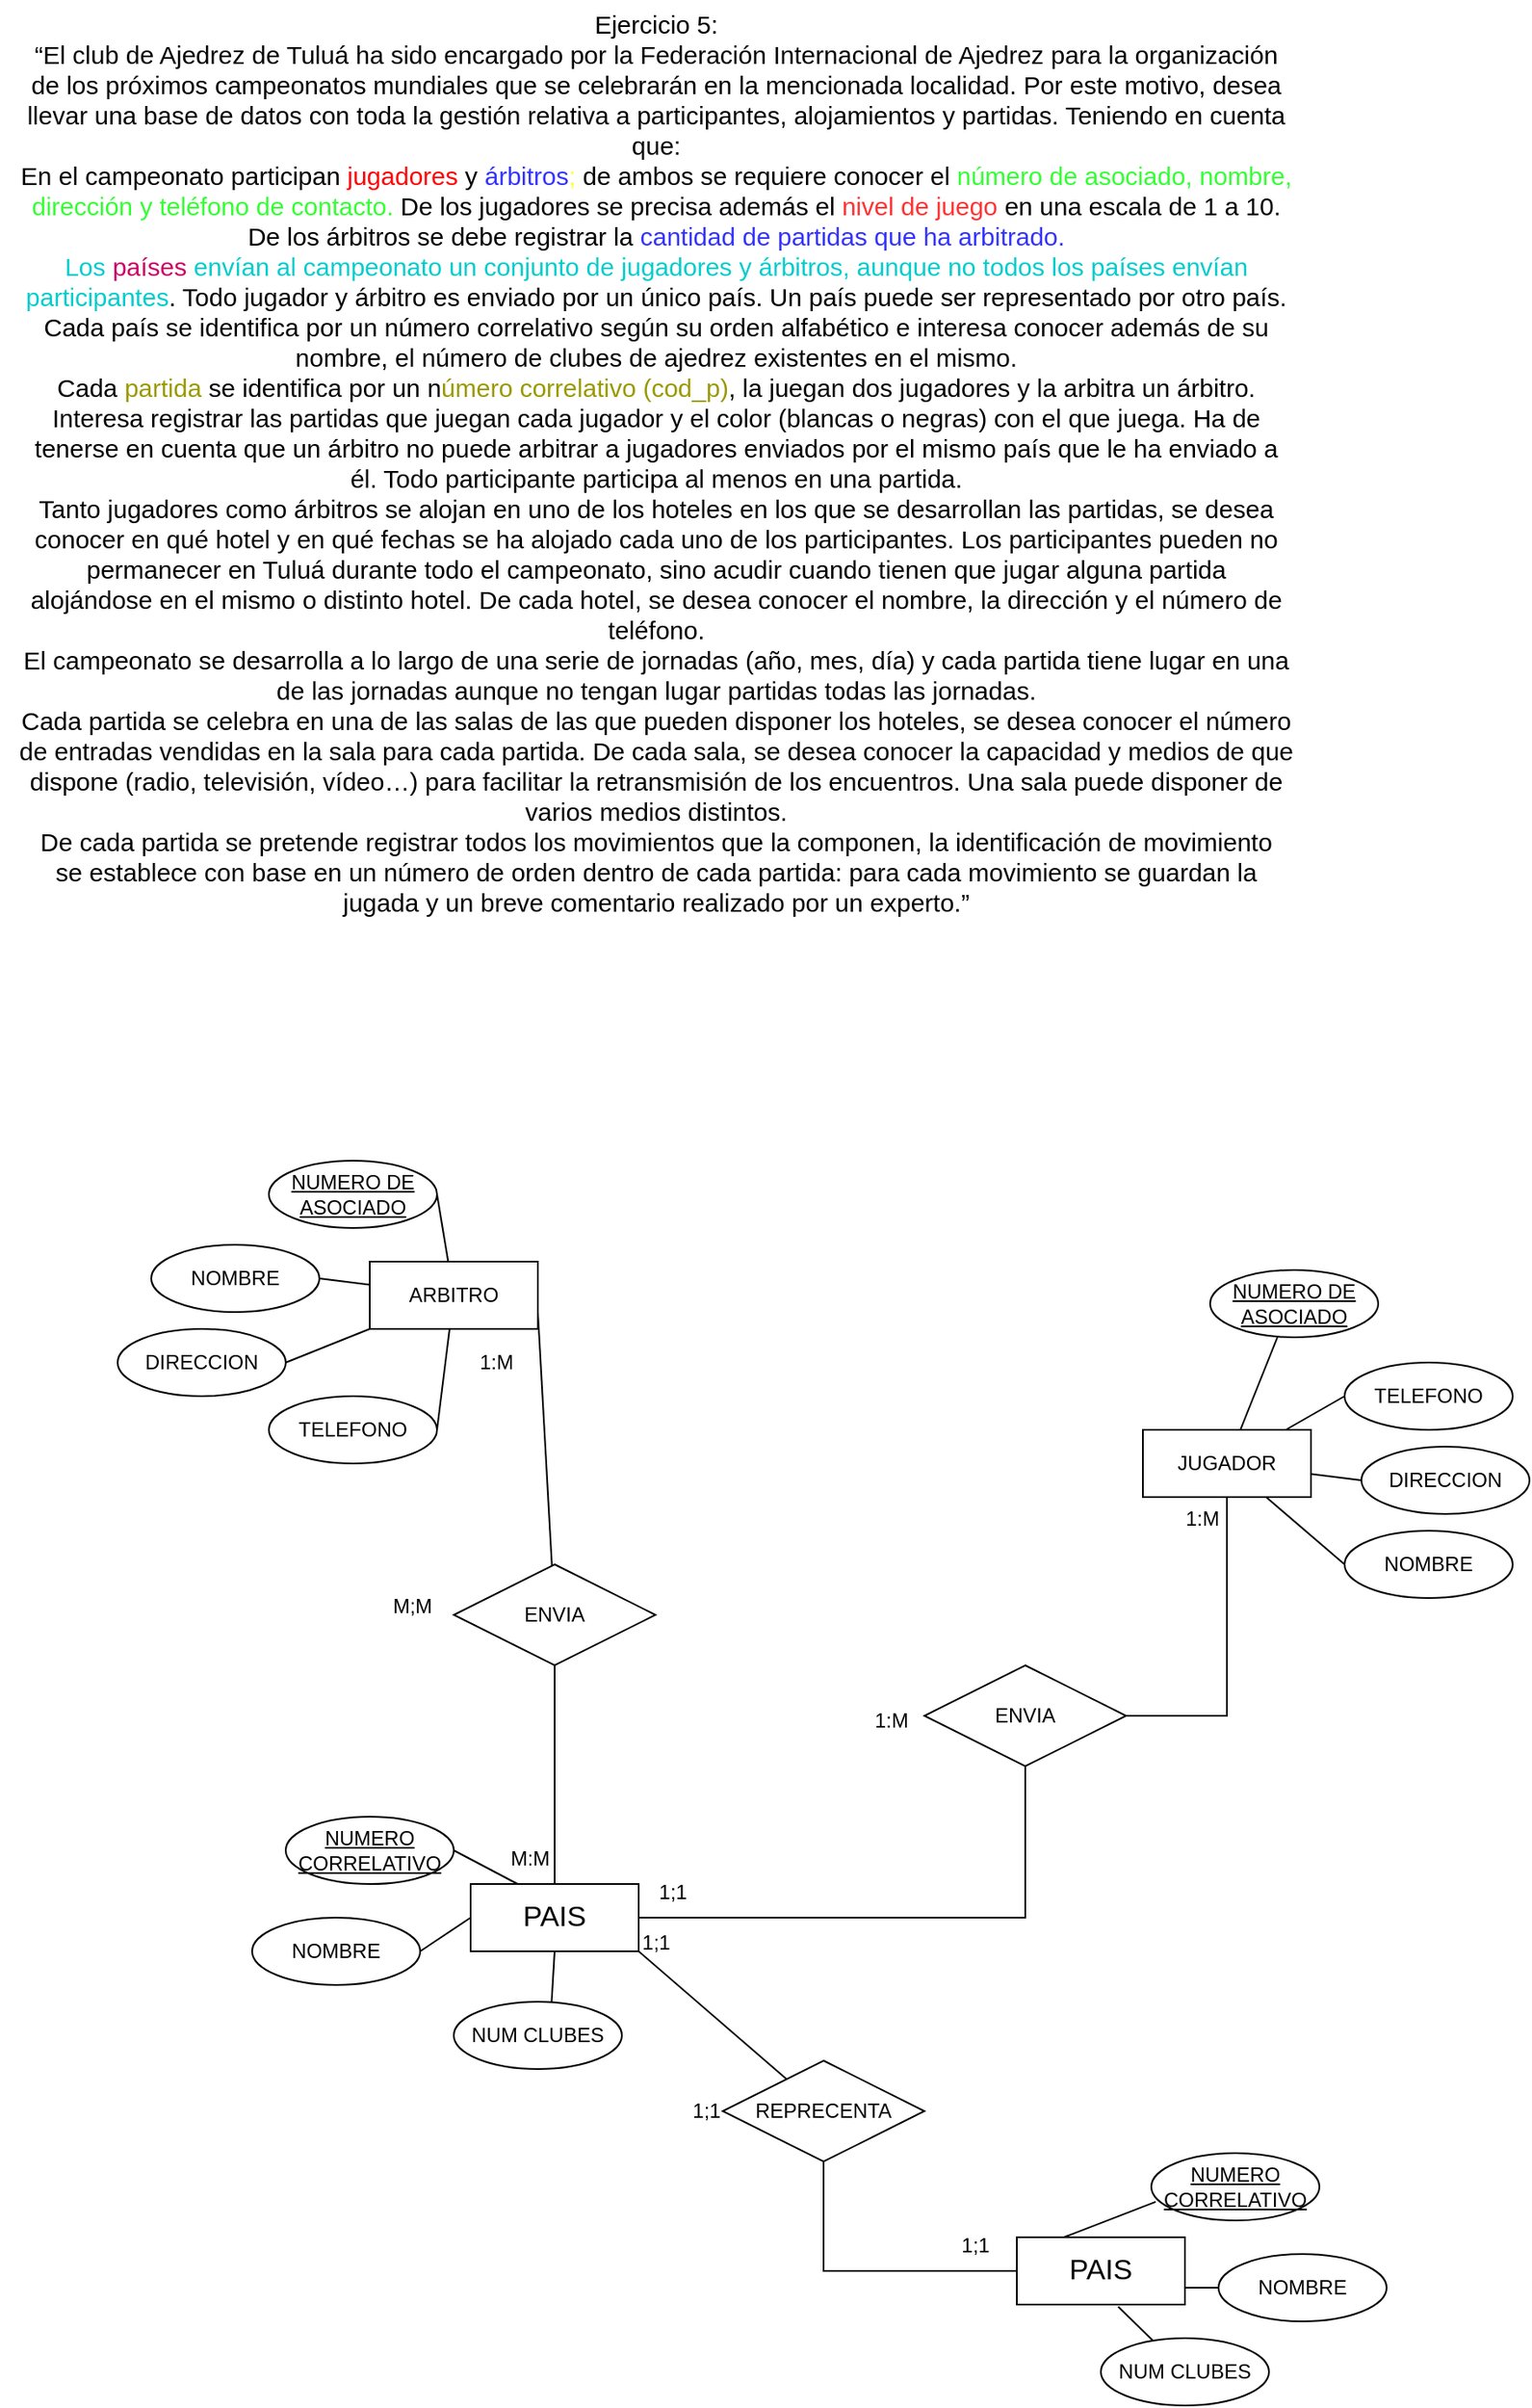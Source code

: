 <mxfile version="21.7.2" type="github">
  <diagram id="R2lEEEUBdFMjLlhIrx00" name="Page-1">
    <mxGraphModel dx="1035" dy="1464" grid="1" gridSize="10" guides="1" tooltips="1" connect="1" arrows="1" fold="1" page="1" pageScale="1" pageWidth="1100" pageHeight="850" background="none" math="0" shadow="0" extFonts="Permanent Marker^https://fonts.googleapis.com/css?family=Permanent+Marker">
      <root>
        <mxCell id="0" />
        <mxCell id="1" parent="0" />
        <mxCell id="Y1Qn_ceeOtPsz5CFs5J6-47" style="rounded=0;orthogonalLoop=1;jettySize=auto;html=1;entryX=1;entryY=0.5;entryDx=0;entryDy=0;endArrow=none;endFill=0;labelBackgroundColor=none;fontColor=default;" edge="1" parent="1" source="Y1Qn_ceeOtPsz5CFs5J6-31" target="Y1Qn_ceeOtPsz5CFs5J6-46">
          <mxGeometry relative="1" as="geometry" />
        </mxCell>
        <mxCell id="Y1Qn_ceeOtPsz5CFs5J6-48" style="rounded=0;orthogonalLoop=1;jettySize=auto;html=1;entryX=1;entryY=0.5;entryDx=0;entryDy=0;endArrow=none;endFill=0;labelBackgroundColor=none;fontColor=default;" edge="1" parent="1" source="Y1Qn_ceeOtPsz5CFs5J6-31" target="Y1Qn_ceeOtPsz5CFs5J6-38">
          <mxGeometry relative="1" as="geometry" />
        </mxCell>
        <mxCell id="Y1Qn_ceeOtPsz5CFs5J6-49" style="rounded=0;orthogonalLoop=1;jettySize=auto;html=1;entryX=1;entryY=0.5;entryDx=0;entryDy=0;endArrow=none;endFill=0;labelBackgroundColor=none;fontColor=default;" edge="1" parent="1" source="Y1Qn_ceeOtPsz5CFs5J6-31" target="Y1Qn_ceeOtPsz5CFs5J6-40">
          <mxGeometry relative="1" as="geometry" />
        </mxCell>
        <mxCell id="Y1Qn_ceeOtPsz5CFs5J6-31" value="ARBITRO" style="whiteSpace=wrap;html=1;align=center;labelBackgroundColor=none;" vertex="1" parent="1">
          <mxGeometry x="250" y="-50" width="100" height="40" as="geometry" />
        </mxCell>
        <mxCell id="Y1Qn_ceeOtPsz5CFs5J6-51" style="rounded=0;orthogonalLoop=1;jettySize=auto;html=1;entryX=0.4;entryY=1;entryDx=0;entryDy=0;entryPerimeter=0;endArrow=none;endFill=0;labelBackgroundColor=none;fontColor=default;" edge="1" parent="1" source="Y1Qn_ceeOtPsz5CFs5J6-32" target="Y1Qn_ceeOtPsz5CFs5J6-45">
          <mxGeometry relative="1" as="geometry" />
        </mxCell>
        <mxCell id="Y1Qn_ceeOtPsz5CFs5J6-52" style="rounded=0;orthogonalLoop=1;jettySize=auto;html=1;entryX=0;entryY=0.5;entryDx=0;entryDy=0;endArrow=none;endFill=0;labelBackgroundColor=none;fontColor=default;" edge="1" parent="1" source="Y1Qn_ceeOtPsz5CFs5J6-32" target="Y1Qn_ceeOtPsz5CFs5J6-43">
          <mxGeometry relative="1" as="geometry" />
        </mxCell>
        <mxCell id="Y1Qn_ceeOtPsz5CFs5J6-53" style="rounded=0;orthogonalLoop=1;jettySize=auto;html=1;entryX=0;entryY=0.5;entryDx=0;entryDy=0;endArrow=none;endFill=0;labelBackgroundColor=none;fontColor=default;" edge="1" parent="1" source="Y1Qn_ceeOtPsz5CFs5J6-32" target="Y1Qn_ceeOtPsz5CFs5J6-42">
          <mxGeometry relative="1" as="geometry" />
        </mxCell>
        <mxCell id="Y1Qn_ceeOtPsz5CFs5J6-54" style="rounded=0;orthogonalLoop=1;jettySize=auto;html=1;entryX=0;entryY=0.5;entryDx=0;entryDy=0;endArrow=none;endFill=0;labelBackgroundColor=none;fontColor=default;" edge="1" parent="1" source="Y1Qn_ceeOtPsz5CFs5J6-32" target="Y1Qn_ceeOtPsz5CFs5J6-44">
          <mxGeometry relative="1" as="geometry" />
        </mxCell>
        <mxCell id="Y1Qn_ceeOtPsz5CFs5J6-32" value="JUGADOR" style="whiteSpace=wrap;html=1;align=center;labelBackgroundColor=none;" vertex="1" parent="1">
          <mxGeometry x="710" y="50" width="100" height="40" as="geometry" />
        </mxCell>
        <mxCell id="Y1Qn_ceeOtPsz5CFs5J6-38" value="NOMBRE" style="ellipse;whiteSpace=wrap;html=1;align=center;labelBackgroundColor=none;" vertex="1" parent="1">
          <mxGeometry x="120" y="-60" width="100" height="40" as="geometry" />
        </mxCell>
        <mxCell id="Y1Qn_ceeOtPsz5CFs5J6-39" value="TELEFONO" style="ellipse;whiteSpace=wrap;html=1;align=center;labelBackgroundColor=none;" vertex="1" parent="1">
          <mxGeometry x="190" y="30" width="100" height="40" as="geometry" />
        </mxCell>
        <mxCell id="Y1Qn_ceeOtPsz5CFs5J6-40" value="DIRECCION" style="ellipse;whiteSpace=wrap;html=1;align=center;labelBackgroundColor=none;" vertex="1" parent="1">
          <mxGeometry x="100" y="-10" width="100" height="40" as="geometry" />
        </mxCell>
        <mxCell id="Y1Qn_ceeOtPsz5CFs5J6-42" value="NOMBRE" style="ellipse;whiteSpace=wrap;html=1;align=center;labelBackgroundColor=none;" vertex="1" parent="1">
          <mxGeometry x="830" y="110" width="100" height="40" as="geometry" />
        </mxCell>
        <mxCell id="Y1Qn_ceeOtPsz5CFs5J6-43" value="TELEFONO" style="ellipse;whiteSpace=wrap;html=1;align=center;labelBackgroundColor=none;" vertex="1" parent="1">
          <mxGeometry x="830" y="10" width="100" height="40" as="geometry" />
        </mxCell>
        <mxCell id="Y1Qn_ceeOtPsz5CFs5J6-44" value="DIRECCION" style="ellipse;whiteSpace=wrap;html=1;align=center;labelBackgroundColor=none;" vertex="1" parent="1">
          <mxGeometry x="840" y="60" width="100" height="40" as="geometry" />
        </mxCell>
        <mxCell id="Y1Qn_ceeOtPsz5CFs5J6-45" value="NUMERO DE ASOCIADO" style="ellipse;whiteSpace=wrap;html=1;align=center;fontStyle=4;labelBackgroundColor=none;" vertex="1" parent="1">
          <mxGeometry x="750" y="-45" width="100" height="40" as="geometry" />
        </mxCell>
        <mxCell id="Y1Qn_ceeOtPsz5CFs5J6-46" value="NUMERO DE ASOCIADO" style="ellipse;whiteSpace=wrap;html=1;align=center;fontStyle=4;labelBackgroundColor=none;" vertex="1" parent="1">
          <mxGeometry x="190" y="-110" width="100" height="40" as="geometry" />
        </mxCell>
        <mxCell id="Y1Qn_ceeOtPsz5CFs5J6-50" style="rounded=0;orthogonalLoop=1;jettySize=auto;html=1;entryX=1;entryY=0.5;entryDx=0;entryDy=0;endArrow=none;endFill=0;labelBackgroundColor=none;fontColor=default;" edge="1" parent="1" source="Y1Qn_ceeOtPsz5CFs5J6-31" target="Y1Qn_ceeOtPsz5CFs5J6-39">
          <mxGeometry relative="1" as="geometry" />
        </mxCell>
        <mxCell id="Y1Qn_ceeOtPsz5CFs5J6-55" value="&lt;font style=&quot;font-size: 15px;&quot;&gt;Ejercicio 5:&lt;br&gt;“El club de Ajedrez de Tuluá ha sido encargado por la Federación Internacional de Ajedrez para la organización&lt;br&gt;de los próximos campeonatos mundiales que se celebrarán en la mencionada localidad. Por este motivo, desea&lt;br&gt;llevar una base de datos con toda la gestión relativa a participantes, alojamientos y partidas. Teniendo en cuenta&lt;br&gt;que:&lt;br&gt;En el campeonato participan&lt;font color=&quot;#ff0000&quot;&gt; jugadores&lt;/font&gt; y &lt;font color=&quot;#3333ff&quot;&gt;árbitros&lt;/font&gt;&lt;font color=&quot;#ffff33&quot;&gt;;&lt;/font&gt; de ambos se requiere conocer el&lt;font color=&quot;#33ff33&quot;&gt; número de asociado, nombre,&lt;br&gt;dirección y teléfono de contacto.&lt;/font&gt; De los jugadores se precisa además el &lt;font color=&quot;#ff3333&quot;&gt;nivel de juego&lt;/font&gt; en una escala de 1 a 10.&lt;br&gt;De los árbitros se debe registrar la &lt;font color=&quot;#3333ff&quot;&gt;cantidad de partidas que ha arbitrado.&lt;/font&gt;&lt;br&gt;&lt;font color=&quot;#00cccc&quot;&gt;Los &lt;/font&gt;&lt;font color=&quot;#cc0066&quot;&gt;países&lt;/font&gt;&lt;font color=&quot;#00cccc&quot;&gt; envían al campeonato un conjunto de jugadores y árbitros, aunque no todos los países envían&lt;/font&gt;&lt;br&gt;&lt;font color=&quot;#00cccc&quot;&gt;participantes&lt;/font&gt;. Todo jugador y árbitro es enviado por un único país. Un país puede ser representado por otro país.&lt;br&gt;Cada país se identifica por un número correlativo según su orden alfabético e interesa conocer además de su&lt;br&gt;nombre, el número de clubes de ajedrez existentes en el mismo.&lt;br&gt;Cada &lt;font color=&quot;#999900&quot;&gt;partida &lt;/font&gt;se identifica por un n&lt;font color=&quot;#999900&quot;&gt;úmero correlativo (cod_p)&lt;/font&gt;, la juegan dos jugadores y la arbitra un árbitro.&lt;br&gt;Interesa registrar las partidas que juegan cada jugador y el color (blancas o negras) con el que juega. Ha de&lt;br&gt;tenerse en cuenta que un árbitro no puede arbitrar a jugadores enviados por el mismo país que le ha enviado a&lt;br&gt;él. Todo participante participa al menos en una partida.&lt;br&gt;Tanto jugadores como árbitros se alojan en uno de los hoteles en los que se desarrollan las partidas, se desea&lt;br&gt;conocer en qué hotel y en qué fechas se ha alojado cada uno de los participantes. Los participantes pueden no&lt;br&gt;permanecer en Tuluá durante todo el campeonato, sino acudir cuando tienen que jugar alguna partida&lt;br&gt;alojándose en el mismo o distinto hotel. De cada hotel, se desea conocer el nombre, la dirección y el número de&lt;br&gt;teléfono.&lt;br&gt;El campeonato se desarrolla a lo largo de una serie de jornadas (año, mes, día) y cada partida tiene lugar en una&lt;br&gt;de las jornadas aunque no tengan lugar partidas todas las jornadas.&lt;br&gt;Cada partida se celebra en una de las salas de las que pueden disponer los hoteles, se desea conocer el número&lt;br&gt;de entradas vendidas en la sala para cada partida. De cada sala, se desea conocer la capacidad y medios de que&lt;br&gt;dispone (radio, televisión, vídeo…) para facilitar la retransmisión de los encuentros. Una sala puede disponer de&lt;br&gt;varios medios distintos.&lt;br&gt;De cada partida se pretende registrar todos los movimientos que la componen, la identificación de movimiento&lt;br&gt;se establece con base en un número de orden dentro de cada partida: para cada movimiento se guardan la&lt;br&gt;jugada y un breve comentario realizado por un experto.”&lt;/font&gt;" style="text;html=1;align=center;verticalAlign=middle;resizable=0;points=[];autosize=1;strokeColor=none;fillColor=none;labelBackgroundColor=none;" vertex="1" parent="1">
          <mxGeometry x="30" y="-800" width="780" height="550" as="geometry" />
        </mxCell>
        <mxCell id="Y1Qn_ceeOtPsz5CFs5J6-77" style="edgeStyle=orthogonalEdgeStyle;rounded=0;orthogonalLoop=1;jettySize=auto;html=1;entryX=0.5;entryY=1;entryDx=0;entryDy=0;endArrow=none;endFill=0;startArrow=none;startFill=0;labelBackgroundColor=none;fontColor=default;" edge="1" parent="1" source="Y1Qn_ceeOtPsz5CFs5J6-56" target="Y1Qn_ceeOtPsz5CFs5J6-71">
          <mxGeometry relative="1" as="geometry" />
        </mxCell>
        <mxCell id="Y1Qn_ceeOtPsz5CFs5J6-56" value="&lt;font style=&quot;font-size: 17px;&quot;&gt;&lt;font style=&quot;font-size: 17px;&quot;&gt;PA&lt;/font&gt;IS&lt;/font&gt;" style="whiteSpace=wrap;html=1;align=center;labelBackgroundColor=none;" vertex="1" parent="1">
          <mxGeometry x="310" y="320" width="100" height="40" as="geometry" />
        </mxCell>
        <mxCell id="Y1Qn_ceeOtPsz5CFs5J6-57" style="rounded=0;orthogonalLoop=1;jettySize=auto;html=1;entryX=1;entryY=0.5;entryDx=0;entryDy=0;endArrow=none;endFill=0;labelBackgroundColor=none;fontColor=default;" edge="1" target="Y1Qn_ceeOtPsz5CFs5J6-63" parent="1">
          <mxGeometry relative="1" as="geometry">
            <mxPoint x="338" y="320" as="sourcePoint" />
          </mxGeometry>
        </mxCell>
        <mxCell id="Y1Qn_ceeOtPsz5CFs5J6-58" style="rounded=0;orthogonalLoop=1;jettySize=auto;html=1;entryX=1;entryY=0.5;entryDx=0;entryDy=0;endArrow=none;endFill=0;labelBackgroundColor=none;fontColor=default;exitX=0;exitY=0.5;exitDx=0;exitDy=0;" edge="1" target="Y1Qn_ceeOtPsz5CFs5J6-60" parent="1" source="Y1Qn_ceeOtPsz5CFs5J6-56">
          <mxGeometry relative="1" as="geometry">
            <mxPoint x="310" y="332" as="sourcePoint" />
          </mxGeometry>
        </mxCell>
        <mxCell id="Y1Qn_ceeOtPsz5CFs5J6-59" style="rounded=0;orthogonalLoop=1;jettySize=auto;html=1;entryX=0.582;entryY=0.003;entryDx=0;entryDy=0;endArrow=none;endFill=0;labelBackgroundColor=none;fontColor=default;exitX=0.5;exitY=1;exitDx=0;exitDy=0;entryPerimeter=0;" edge="1" target="Y1Qn_ceeOtPsz5CFs5J6-62" parent="1" source="Y1Qn_ceeOtPsz5CFs5J6-56">
          <mxGeometry relative="1" as="geometry">
            <mxPoint x="310" y="354" as="sourcePoint" />
          </mxGeometry>
        </mxCell>
        <mxCell id="Y1Qn_ceeOtPsz5CFs5J6-60" value="NOMBRE" style="ellipse;whiteSpace=wrap;html=1;align=center;labelBackgroundColor=none;" vertex="1" parent="1">
          <mxGeometry x="180" y="340" width="100" height="40" as="geometry" />
        </mxCell>
        <mxCell id="Y1Qn_ceeOtPsz5CFs5J6-62" value="NUM CLUBES" style="ellipse;whiteSpace=wrap;html=1;align=center;labelBackgroundColor=none;" vertex="1" parent="1">
          <mxGeometry x="300" y="390" width="100" height="40" as="geometry" />
        </mxCell>
        <mxCell id="Y1Qn_ceeOtPsz5CFs5J6-63" value="NUMERO CORRELATIVO" style="ellipse;whiteSpace=wrap;html=1;align=center;fontStyle=4;labelBackgroundColor=none;" vertex="1" parent="1">
          <mxGeometry x="200" y="280" width="100" height="40" as="geometry" />
        </mxCell>
        <mxCell id="Y1Qn_ceeOtPsz5CFs5J6-66" style="rounded=0;orthogonalLoop=1;jettySize=auto;html=1;endArrow=none;endFill=0;labelBackgroundColor=none;fontColor=default;" edge="1" parent="1" source="Y1Qn_ceeOtPsz5CFs5J6-65" target="Y1Qn_ceeOtPsz5CFs5J6-56">
          <mxGeometry relative="1" as="geometry">
            <mxPoint x="370" y="310.0" as="targetPoint" />
          </mxGeometry>
        </mxCell>
        <mxCell id="Y1Qn_ceeOtPsz5CFs5J6-67" style="rounded=0;orthogonalLoop=1;jettySize=auto;html=1;endArrow=none;endFill=0;entryX=1;entryY=0.75;entryDx=0;entryDy=0;labelBackgroundColor=none;fontColor=default;" edge="1" parent="1" source="Y1Qn_ceeOtPsz5CFs5J6-65" target="Y1Qn_ceeOtPsz5CFs5J6-31">
          <mxGeometry relative="1" as="geometry">
            <mxPoint x="350" y="-2.274e-13" as="targetPoint" />
          </mxGeometry>
        </mxCell>
        <mxCell id="Y1Qn_ceeOtPsz5CFs5J6-65" value="ENVIA" style="shape=rhombus;perimeter=rhombusPerimeter;whiteSpace=wrap;html=1;align=center;labelBackgroundColor=none;" vertex="1" parent="1">
          <mxGeometry x="300" y="130" width="120" height="60" as="geometry" />
        </mxCell>
        <mxCell id="Y1Qn_ceeOtPsz5CFs5J6-68" value="1:M" style="text;html=1;align=center;verticalAlign=middle;resizable=0;points=[];autosize=1;strokeColor=none;fillColor=none;labelBackgroundColor=none;" vertex="1" parent="1">
          <mxGeometry x="305" y="-5" width="40" height="30" as="geometry" />
        </mxCell>
        <mxCell id="Y1Qn_ceeOtPsz5CFs5J6-69" value="M:M" style="text;html=1;align=center;verticalAlign=middle;resizable=0;points=[];autosize=1;strokeColor=none;fillColor=none;labelBackgroundColor=none;" vertex="1" parent="1">
          <mxGeometry x="320" y="290" width="50" height="30" as="geometry" />
        </mxCell>
        <mxCell id="Y1Qn_ceeOtPsz5CFs5J6-70" value="M;M" style="text;html=1;align=center;verticalAlign=middle;resizable=0;points=[];autosize=1;strokeColor=none;fillColor=none;labelBackgroundColor=none;" vertex="1" parent="1">
          <mxGeometry x="250" y="140" width="50" height="30" as="geometry" />
        </mxCell>
        <mxCell id="Y1Qn_ceeOtPsz5CFs5J6-73" style="edgeStyle=orthogonalEdgeStyle;rounded=0;orthogonalLoop=1;jettySize=auto;html=1;entryX=0.5;entryY=1;entryDx=0;entryDy=0;endArrow=none;endFill=0;labelBackgroundColor=none;fontColor=default;" edge="1" parent="1" source="Y1Qn_ceeOtPsz5CFs5J6-71" target="Y1Qn_ceeOtPsz5CFs5J6-32">
          <mxGeometry relative="1" as="geometry" />
        </mxCell>
        <mxCell id="Y1Qn_ceeOtPsz5CFs5J6-71" value="ENVIA" style="shape=rhombus;perimeter=rhombusPerimeter;whiteSpace=wrap;html=1;align=center;labelBackgroundColor=none;" vertex="1" parent="1">
          <mxGeometry x="580" y="190" width="120" height="60" as="geometry" />
        </mxCell>
        <mxCell id="Y1Qn_ceeOtPsz5CFs5J6-74" value="1:M" style="text;html=1;align=center;verticalAlign=middle;resizable=0;points=[];autosize=1;strokeColor=none;fillColor=none;labelBackgroundColor=none;" vertex="1" parent="1">
          <mxGeometry x="725" y="88" width="40" height="30" as="geometry" />
        </mxCell>
        <mxCell id="Y1Qn_ceeOtPsz5CFs5J6-80" value="1;1" style="text;html=1;align=center;verticalAlign=middle;resizable=0;points=[];autosize=1;strokeColor=none;fillColor=none;" vertex="1" parent="1">
          <mxGeometry x="410" y="310" width="40" height="30" as="geometry" />
        </mxCell>
        <mxCell id="Y1Qn_ceeOtPsz5CFs5J6-81" value="1:M" style="text;html=1;align=center;verticalAlign=middle;resizable=0;points=[];autosize=1;strokeColor=none;fillColor=none;" vertex="1" parent="1">
          <mxGeometry x="540" y="208" width="40" height="30" as="geometry" />
        </mxCell>
        <mxCell id="Y1Qn_ceeOtPsz5CFs5J6-96" style="edgeStyle=orthogonalEdgeStyle;rounded=0;orthogonalLoop=1;jettySize=auto;html=1;entryX=0.5;entryY=1;entryDx=0;entryDy=0;endArrow=none;endFill=0;" edge="1" parent="1" source="Y1Qn_ceeOtPsz5CFs5J6-84" target="Y1Qn_ceeOtPsz5CFs5J6-94">
          <mxGeometry relative="1" as="geometry" />
        </mxCell>
        <mxCell id="Y1Qn_ceeOtPsz5CFs5J6-84" value="&lt;font style=&quot;font-size: 17px;&quot;&gt;&lt;font style=&quot;font-size: 17px;&quot;&gt;PA&lt;/font&gt;IS&lt;/font&gt;" style="whiteSpace=wrap;html=1;align=center;labelBackgroundColor=none;" vertex="1" parent="1">
          <mxGeometry x="635" y="530" width="100" height="40" as="geometry" />
        </mxCell>
        <mxCell id="Y1Qn_ceeOtPsz5CFs5J6-85" style="rounded=0;orthogonalLoop=1;jettySize=auto;html=1;entryX=0.026;entryY=0.724;entryDx=0;entryDy=0;endArrow=none;endFill=0;labelBackgroundColor=none;fontColor=default;entryPerimeter=0;" edge="1" target="Y1Qn_ceeOtPsz5CFs5J6-90" parent="1">
          <mxGeometry relative="1" as="geometry">
            <mxPoint x="663" y="530" as="sourcePoint" />
          </mxGeometry>
        </mxCell>
        <mxCell id="Y1Qn_ceeOtPsz5CFs5J6-86" style="rounded=0;orthogonalLoop=1;jettySize=auto;html=1;entryX=1;entryY=0.5;entryDx=0;entryDy=0;endArrow=none;endFill=0;labelBackgroundColor=none;fontColor=default;" edge="1" target="Y1Qn_ceeOtPsz5CFs5J6-88" parent="1">
          <mxGeometry relative="1" as="geometry">
            <mxPoint x="735" y="560" as="sourcePoint" />
          </mxGeometry>
        </mxCell>
        <mxCell id="Y1Qn_ceeOtPsz5CFs5J6-88" value="NOMBRE" style="ellipse;whiteSpace=wrap;html=1;align=center;labelBackgroundColor=none;" vertex="1" parent="1">
          <mxGeometry x="755" y="540" width="100" height="40" as="geometry" />
        </mxCell>
        <mxCell id="Y1Qn_ceeOtPsz5CFs5J6-93" style="rounded=0;orthogonalLoop=1;jettySize=auto;html=1;entryX=0.603;entryY=1.032;entryDx=0;entryDy=0;entryPerimeter=0;endArrow=none;endFill=0;" edge="1" parent="1" source="Y1Qn_ceeOtPsz5CFs5J6-89" target="Y1Qn_ceeOtPsz5CFs5J6-84">
          <mxGeometry relative="1" as="geometry" />
        </mxCell>
        <mxCell id="Y1Qn_ceeOtPsz5CFs5J6-89" value="NUM CLUBES" style="ellipse;whiteSpace=wrap;html=1;align=center;labelBackgroundColor=none;" vertex="1" parent="1">
          <mxGeometry x="685" y="590" width="100" height="40" as="geometry" />
        </mxCell>
        <mxCell id="Y1Qn_ceeOtPsz5CFs5J6-90" value="NUMERO CORRELATIVO" style="ellipse;whiteSpace=wrap;html=1;align=center;fontStyle=4;labelBackgroundColor=none;" vertex="1" parent="1">
          <mxGeometry x="715" y="480" width="100" height="40" as="geometry" />
        </mxCell>
        <mxCell id="Y1Qn_ceeOtPsz5CFs5J6-95" style="rounded=0;orthogonalLoop=1;jettySize=auto;html=1;entryX=1;entryY=1;entryDx=0;entryDy=0;endArrow=none;endFill=0;" edge="1" parent="1" source="Y1Qn_ceeOtPsz5CFs5J6-94" target="Y1Qn_ceeOtPsz5CFs5J6-56">
          <mxGeometry relative="1" as="geometry" />
        </mxCell>
        <mxCell id="Y1Qn_ceeOtPsz5CFs5J6-94" value="REPRECENTA" style="shape=rhombus;perimeter=rhombusPerimeter;whiteSpace=wrap;html=1;align=center;labelBackgroundColor=none;" vertex="1" parent="1">
          <mxGeometry x="460" y="425" width="120" height="60" as="geometry" />
        </mxCell>
        <mxCell id="Y1Qn_ceeOtPsz5CFs5J6-97" value="1;1" style="text;html=1;align=center;verticalAlign=middle;resizable=0;points=[];autosize=1;strokeColor=none;fillColor=none;" vertex="1" parent="1">
          <mxGeometry x="590" y="520" width="40" height="30" as="geometry" />
        </mxCell>
        <mxCell id="Y1Qn_ceeOtPsz5CFs5J6-98" value="1;1" style="text;html=1;align=center;verticalAlign=middle;resizable=0;points=[];autosize=1;strokeColor=none;fillColor=none;" vertex="1" parent="1">
          <mxGeometry x="400" y="340" width="40" height="30" as="geometry" />
        </mxCell>
        <mxCell id="Y1Qn_ceeOtPsz5CFs5J6-99" value="1;1" style="text;html=1;align=center;verticalAlign=middle;resizable=0;points=[];autosize=1;strokeColor=none;fillColor=none;" vertex="1" parent="1">
          <mxGeometry x="430" y="440" width="40" height="30" as="geometry" />
        </mxCell>
      </root>
    </mxGraphModel>
  </diagram>
</mxfile>
